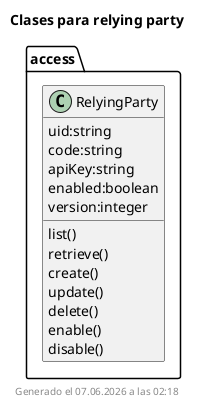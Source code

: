 ' @autogenerated
@startuml
left to right direction
title Clases para relying party
class access.RelyingParty{
uid:string
code:string
apiKey:string
enabled:boolean
version:integer
list()
retrieve()
create()
update()
delete()
enable()
disable()
}

footer Generado el %date("dd.MM.yyyy' a las 'HH:mm")
@enduml
